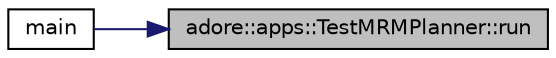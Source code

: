 digraph "adore::apps::TestMRMPlanner::run"
{
 // LATEX_PDF_SIZE
  edge [fontname="Helvetica",fontsize="10",labelfontname="Helvetica",labelfontsize="10"];
  node [fontname="Helvetica",fontsize="10",shape=record];
  rankdir="RL";
  Node1 [label="adore::apps::TestMRMPlanner::run",height=0.2,width=0.4,color="black", fillcolor="grey75", style="filled", fontcolor="black",tooltip="update function of the trajectory planner"];
  Node1 -> Node2 [dir="back",color="midnightblue",fontsize="10",style="solid",fontname="Helvetica"];
  Node2 [label="main",height=0.2,width=0.4,color="black", fillcolor="white", style="filled",URL="$test__mrm__planner__node_8cpp.html#a3c04138a5bfe5d72780bb7e82a18e627",tooltip=" "];
}
